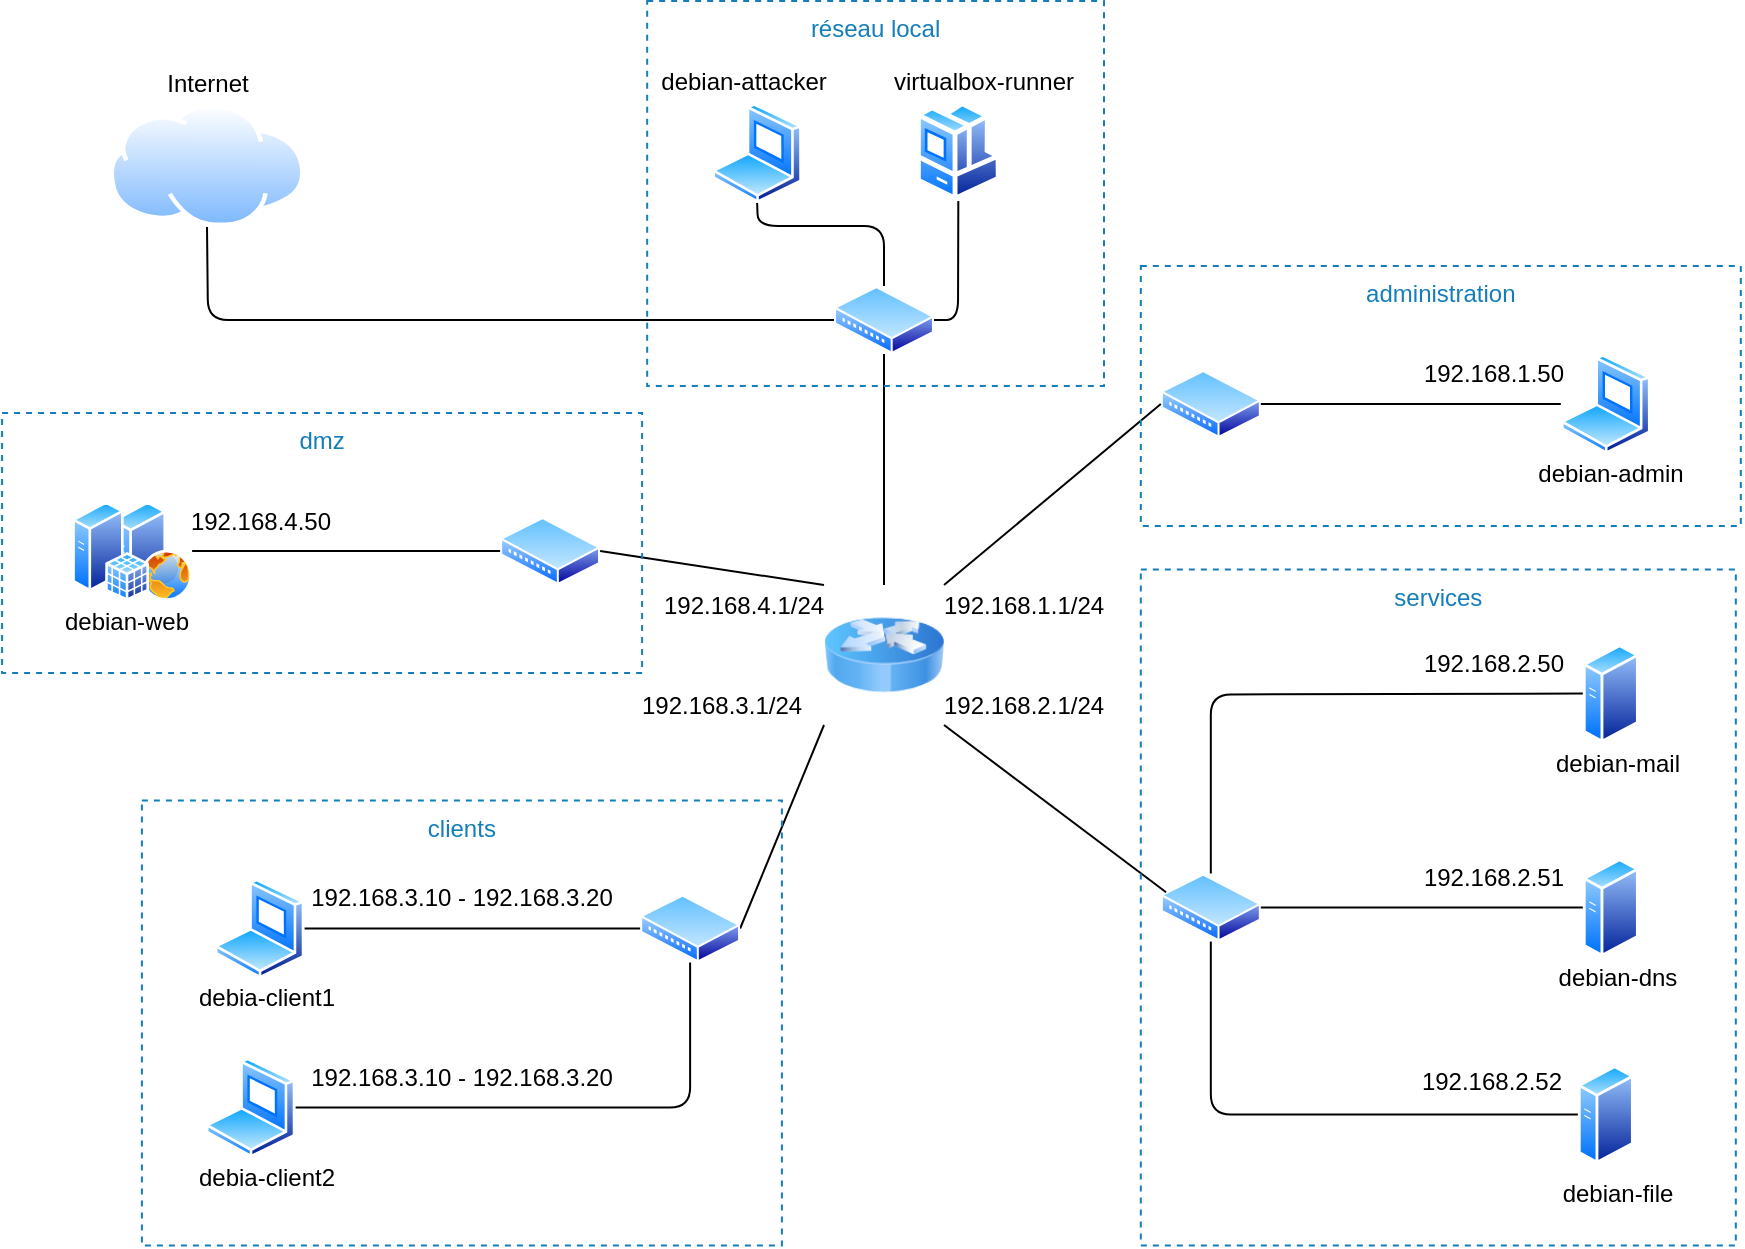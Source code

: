 <mxfile>
    <diagram id="pjIhV44gmVnADWI0d765" name="Page-1">
        <mxGraphModel dx="1204" dy="771" grid="1" gridSize="10" guides="1" tooltips="1" connect="1" arrows="1" fold="1" page="1" pageScale="1" pageWidth="827" pageHeight="1169" math="0" shadow="0">
            <root>
                <mxCell id="0"/>
                <mxCell id="1" parent="0"/>
                <mxCell id="2" value="" style="aspect=fixed;perimeter=ellipsePerimeter;html=1;align=center;shadow=0;dashed=0;spacingTop=3;image;image=img/lib/active_directory/laptop_client.svg;" parent="1" vertex="1">
                    <mxGeometry x="798.41" y="184" width="45" height="50" as="geometry"/>
                </mxCell>
                <mxCell id="3" value="" style="aspect=fixed;perimeter=ellipsePerimeter;html=1;align=center;shadow=0;dashed=0;spacingTop=3;image;image=img/lib/active_directory/web_server.svg;" parent="1" vertex="1">
                    <mxGeometry x="74.06" y="257.5" width="40" height="50" as="geometry"/>
                </mxCell>
                <mxCell id="4" value="" style="aspect=fixed;perimeter=ellipsePerimeter;html=1;align=center;shadow=0;dashed=0;spacingTop=3;image;image=img/lib/active_directory/generic_server.svg;" parent="1" vertex="1">
                    <mxGeometry x="809.41" y="435.75" width="28.0" height="50" as="geometry"/>
                </mxCell>
                <mxCell id="5" value="" style="image;html=1;image=img/lib/clip_art/networking/Router_Icon_128x128.png" parent="1" vertex="1">
                    <mxGeometry x="430" y="299.5" width="60" height="70" as="geometry"/>
                </mxCell>
                <mxCell id="6" value="" style="aspect=fixed;perimeter=ellipsePerimeter;html=1;align=center;shadow=0;dashed=0;spacingTop=3;image;image=img/lib/active_directory/wiring_hub.svg;" parent="1" vertex="1">
                    <mxGeometry x="598.41" y="192" width="50" height="34" as="geometry"/>
                </mxCell>
                <mxCell id="7" value="" style="aspect=fixed;perimeter=ellipsePerimeter;html=1;align=center;shadow=0;dashed=0;spacingTop=3;image;image=img/lib/active_directory/wiring_hub.svg;" parent="1" vertex="1">
                    <mxGeometry x="268.06" y="265.5" width="50" height="34" as="geometry"/>
                </mxCell>
                <mxCell id="8" value="" style="endArrow=none;html=1;entryX=0;entryY=0;entryDx=0;entryDy=0;exitX=1;exitY=0.5;exitDx=0;exitDy=0;" parent="1" source="7" target="5" edge="1">
                    <mxGeometry width="50" height="50" relative="1" as="geometry">
                        <mxPoint x="430" y="439.5" as="sourcePoint"/>
                        <mxPoint x="480" y="389.5" as="targetPoint"/>
                    </mxGeometry>
                </mxCell>
                <mxCell id="10" value="" style="endArrow=none;html=1;exitX=1;exitY=0;exitDx=0;exitDy=0;entryX=0;entryY=0.5;entryDx=0;entryDy=0;" parent="1" source="5" target="6" edge="1">
                    <mxGeometry width="50" height="50" relative="1" as="geometry">
                        <mxPoint x="470" y="233.5" as="sourcePoint"/>
                        <mxPoint x="470" y="309.5" as="targetPoint"/>
                    </mxGeometry>
                </mxCell>
                <mxCell id="11" value="" style="aspect=fixed;perimeter=ellipsePerimeter;html=1;align=center;shadow=0;dashed=0;spacingTop=3;image;image=img/lib/active_directory/sql_server.svg;" parent="1" vertex="1">
                    <mxGeometry x="54.06" y="257.5" width="38.5" height="50" as="geometry"/>
                </mxCell>
                <mxCell id="12" value="" style="endArrow=none;html=1;entryX=0;entryY=1;entryDx=0;entryDy=0;exitX=1;exitY=0.5;exitDx=0;exitDy=0;" parent="1" source="16" target="5" edge="1">
                    <mxGeometry width="50" height="50" relative="1" as="geometry">
                        <mxPoint x="489.06" y="497.25" as="sourcePoint"/>
                        <mxPoint x="499.06" y="427.25" as="targetPoint"/>
                    </mxGeometry>
                </mxCell>
                <mxCell id="13" value="" style="endArrow=none;html=1;entryX=0;entryY=0.5;entryDx=0;entryDy=0;exitX=1;exitY=0.5;exitDx=0;exitDy=0;" parent="1" source="6" target="2" edge="1">
                    <mxGeometry width="50" height="50" relative="1" as="geometry">
                        <mxPoint x="438.41" y="390" as="sourcePoint"/>
                        <mxPoint x="488.41" y="340" as="targetPoint"/>
                    </mxGeometry>
                </mxCell>
                <mxCell id="14" value="debian-admin" style="text;html=1;strokeColor=none;fillColor=none;align=center;verticalAlign=middle;whiteSpace=wrap;rounded=0;" parent="1" vertex="1">
                    <mxGeometry x="785.91" y="234" width="75" height="20" as="geometry"/>
                </mxCell>
                <mxCell id="15" value="" style="aspect=fixed;perimeter=ellipsePerimeter;html=1;align=center;shadow=0;dashed=0;spacingTop=3;image;image=img/lib/active_directory/wiring_hub.svg;" parent="1" vertex="1">
                    <mxGeometry x="598.41" y="443.75" width="50" height="34" as="geometry"/>
                </mxCell>
                <mxCell id="16" value="" style="aspect=fixed;perimeter=ellipsePerimeter;html=1;align=center;shadow=0;dashed=0;spacingTop=3;image;image=img/lib/active_directory/wiring_hub.svg;" parent="1" vertex="1">
                    <mxGeometry x="338.06" y="454.25" width="50" height="34" as="geometry"/>
                </mxCell>
                <mxCell id="17" value="" style="endArrow=none;html=1;entryX=0;entryY=0.25;entryDx=0;entryDy=0;exitX=1;exitY=1;exitDx=0;exitDy=0;" parent="1" source="5" target="15" edge="1">
                    <mxGeometry width="50" height="50" relative="1" as="geometry">
                        <mxPoint x="329" y="456.5" as="sourcePoint"/>
                        <mxPoint x="440" y="379.5" as="targetPoint"/>
                    </mxGeometry>
                </mxCell>
                <mxCell id="18" value="administration" style="fillColor=none;strokeColor=#147EBA;dashed=1;verticalAlign=top;fontStyle=0;fontColor=#147EBA;" parent="1" vertex="1">
                    <mxGeometry x="588.41" y="140" width="300" height="130" as="geometry"/>
                </mxCell>
                <mxCell id="19" value="192.168.1.1/24" style="text;html=1;strokeColor=none;fillColor=none;align=center;verticalAlign=middle;whiteSpace=wrap;rounded=0;" parent="1" vertex="1">
                    <mxGeometry x="490" y="299.5" width="80" height="20" as="geometry"/>
                </mxCell>
                <mxCell id="20" value="192.168.2.1/24" style="text;html=1;strokeColor=none;fillColor=none;align=center;verticalAlign=middle;whiteSpace=wrap;rounded=0;" parent="1" vertex="1">
                    <mxGeometry x="490" y="349.5" width="80" height="20" as="geometry"/>
                </mxCell>
                <mxCell id="21" value="192.168.4.1/24" style="text;html=1;strokeColor=none;fillColor=none;align=center;verticalAlign=middle;whiteSpace=wrap;rounded=0;" parent="1" vertex="1">
                    <mxGeometry x="350" y="299.5" width="80" height="20" as="geometry"/>
                </mxCell>
                <mxCell id="22" value="192.168.3.1/24" style="text;html=1;strokeColor=none;fillColor=none;align=center;verticalAlign=middle;whiteSpace=wrap;rounded=0;" parent="1" vertex="1">
                    <mxGeometry x="339.06" y="349.5" width="80" height="20" as="geometry"/>
                </mxCell>
                <mxCell id="24" value="debian-mail" style="text;html=1;strokeColor=none;fillColor=none;align=center;verticalAlign=middle;whiteSpace=wrap;rounded=0;" parent="1" vertex="1">
                    <mxGeometry x="788.41" y="378.75" width="77.5" height="20" as="geometry"/>
                </mxCell>
                <mxCell id="25" value="debian-dns" style="text;html=1;strokeColor=none;fillColor=none;align=center;verticalAlign=middle;whiteSpace=wrap;rounded=0;" parent="1" vertex="1">
                    <mxGeometry x="788.41" y="485.75" width="77.5" height="20" as="geometry"/>
                </mxCell>
                <mxCell id="28" value="192.168.1.50" style="text;html=1;strokeColor=none;fillColor=none;align=center;verticalAlign=middle;whiteSpace=wrap;rounded=0;" parent="1" vertex="1">
                    <mxGeometry x="724.66" y="184" width="80" height="20" as="geometry"/>
                </mxCell>
                <mxCell id="29" value="192.168.2.50" style="text;html=1;strokeColor=none;fillColor=none;align=center;verticalAlign=middle;whiteSpace=wrap;rounded=0;" parent="1" vertex="1">
                    <mxGeometry x="724.66" y="328.75" width="80" height="20" as="geometry"/>
                </mxCell>
                <mxCell id="30" value="192.168.2.51" style="text;html=1;strokeColor=none;fillColor=none;align=center;verticalAlign=middle;whiteSpace=wrap;rounded=0;" parent="1" vertex="1">
                    <mxGeometry x="724.66" y="435.75" width="80" height="20" as="geometry"/>
                </mxCell>
                <mxCell id="31" value="dmz" style="fillColor=none;strokeColor=#147EBA;dashed=1;verticalAlign=top;fontStyle=0;fontColor=#147EBA;" parent="1" vertex="1">
                    <mxGeometry x="19.06" y="213.5" width="320" height="130" as="geometry"/>
                </mxCell>
                <mxCell id="32" value="debian-web" style="text;html=1;strokeColor=none;fillColor=none;align=center;verticalAlign=middle;whiteSpace=wrap;rounded=0;" parent="1" vertex="1">
                    <mxGeometry x="49.06" y="307.5" width="65" height="20" as="geometry"/>
                </mxCell>
                <mxCell id="33" value="192.168.4.50" style="text;html=1;strokeColor=none;fillColor=none;align=center;verticalAlign=middle;whiteSpace=wrap;rounded=0;" parent="1" vertex="1">
                    <mxGeometry x="106.56" y="257.5" width="82.5" height="20" as="geometry"/>
                </mxCell>
                <mxCell id="34" value="" style="aspect=fixed;perimeter=ellipsePerimeter;html=1;align=center;shadow=0;dashed=0;spacingTop=3;image;image=img/lib/active_directory/laptop_client.svg;" parent="1" vertex="1">
                    <mxGeometry x="125.31" y="446.25" width="45" height="50" as="geometry"/>
                </mxCell>
                <mxCell id="35" value="" style="aspect=fixed;perimeter=ellipsePerimeter;html=1;align=center;shadow=0;dashed=0;spacingTop=3;image;image=img/lib/active_directory/generic_server.svg;" parent="1" vertex="1">
                    <mxGeometry x="809.41" y="328.75" width="28.0" height="50" as="geometry"/>
                </mxCell>
                <mxCell id="36" value="debia-client1" style="text;html=1;strokeColor=none;fillColor=none;align=center;verticalAlign=middle;whiteSpace=wrap;rounded=0;" parent="1" vertex="1">
                    <mxGeometry x="110.31" y="496.25" width="82.5" height="20" as="geometry"/>
                </mxCell>
                <mxCell id="37" value="" style="aspect=fixed;perimeter=ellipsePerimeter;html=1;align=center;shadow=0;dashed=0;spacingTop=3;image;image=img/lib/active_directory/laptop_client.svg;" parent="1" vertex="1">
                    <mxGeometry x="374.06" y="58.5" width="45" height="50" as="geometry"/>
                </mxCell>
                <mxCell id="38" value="debian-attacker" style="text;html=1;strokeColor=none;fillColor=none;align=center;verticalAlign=middle;whiteSpace=wrap;rounded=0;" parent="1" vertex="1">
                    <mxGeometry x="340.0" y="37.5" width="100" height="20" as="geometry"/>
                </mxCell>
                <mxCell id="39" value="192.168.3.10 - 192.168.3.20" style="text;html=1;strokeColor=none;fillColor=none;align=center;verticalAlign=middle;whiteSpace=wrap;rounded=0;" parent="1" vertex="1">
                    <mxGeometry x="159.06" y="446.25" width="180" height="20" as="geometry"/>
                </mxCell>
                <mxCell id="40" value="" style="endArrow=none;html=1;entryX=0;entryY=0.5;entryDx=0;entryDy=0;exitX=1;exitY=0.5;exitDx=0;exitDy=0;" parent="1" source="3" target="7" edge="1">
                    <mxGeometry width="50" height="50" relative="1" as="geometry">
                        <mxPoint x="419.06" y="323.5" as="sourcePoint"/>
                        <mxPoint x="469.06" y="273.5" as="targetPoint"/>
                    </mxGeometry>
                </mxCell>
                <mxCell id="41" value="" style="endArrow=none;html=1;exitX=0;exitY=0.5;exitDx=0;exitDy=0;entryX=1;entryY=0.5;entryDx=0;entryDy=0;" parent="1" source="16" target="34" edge="1">
                    <mxGeometry width="50" height="50" relative="1" as="geometry">
                        <mxPoint x="489.06" y="424.25" as="sourcePoint"/>
                        <mxPoint x="539.06" y="374.25" as="targetPoint"/>
                    </mxGeometry>
                </mxCell>
                <mxCell id="42" value="clients" style="fillColor=none;strokeColor=#147EBA;dashed=1;verticalAlign=top;fontStyle=0;fontColor=#147EBA;" parent="1" vertex="1">
                    <mxGeometry x="88.94" y="407.25" width="320" height="222.5" as="geometry"/>
                </mxCell>
                <mxCell id="44" value="" style="aspect=fixed;perimeter=ellipsePerimeter;html=1;align=center;shadow=0;dashed=0;spacingTop=3;image;image=img/lib/active_directory/internet_cloud.svg;" parent="1" vertex="1">
                    <mxGeometry x="72.69" y="59" width="97.62" height="61.5" as="geometry"/>
                </mxCell>
                <mxCell id="45" value="Internet" style="text;html=1;strokeColor=none;fillColor=none;align=center;verticalAlign=middle;whiteSpace=wrap;rounded=0;" parent="1" vertex="1">
                    <mxGeometry x="101.5" y="38.5" width="40" height="20" as="geometry"/>
                </mxCell>
                <mxCell id="46" value="" style="aspect=fixed;perimeter=ellipsePerimeter;html=1;align=center;shadow=0;dashed=0;spacingTop=3;image;image=img/lib/active_directory/generic_server.svg;" parent="1" vertex="1">
                    <mxGeometry x="806.91" y="539.25" width="28.0" height="50" as="geometry"/>
                </mxCell>
                <mxCell id="47" value="debian-file" style="text;html=1;strokeColor=none;fillColor=none;align=center;verticalAlign=middle;whiteSpace=wrap;rounded=0;" parent="1" vertex="1">
                    <mxGeometry x="787.16" y="594.25" width="80" height="20" as="geometry"/>
                </mxCell>
                <mxCell id="49" value="192.168.2.52" style="text;html=1;strokeColor=none;fillColor=none;align=center;verticalAlign=middle;whiteSpace=wrap;rounded=0;" parent="1" vertex="1">
                    <mxGeometry x="724.41" y="537.75" width="80" height="20" as="geometry"/>
                </mxCell>
                <mxCell id="51" value="" style="endArrow=none;html=1;exitX=0.5;exitY=0;exitDx=0;exitDy=0;entryX=0;entryY=0.5;entryDx=0;entryDy=0;" parent="1" source="15" target="35" edge="1">
                    <mxGeometry width="50" height="50" relative="1" as="geometry">
                        <mxPoint x="448.41" y="458.25" as="sourcePoint"/>
                        <mxPoint x="498.41" y="408.25" as="targetPoint"/>
                        <Array as="points">
                            <mxPoint x="623.41" y="354.25"/>
                        </Array>
                    </mxGeometry>
                </mxCell>
                <mxCell id="53" value="" style="endArrow=none;html=1;exitX=0.5;exitY=1;exitDx=0;exitDy=0;entryX=0;entryY=0.5;entryDx=0;entryDy=0;" parent="1" source="15" target="46" edge="1">
                    <mxGeometry width="50" height="50" relative="1" as="geometry">
                        <mxPoint x="658.41" y="472.75" as="sourcePoint"/>
                        <mxPoint x="819.41" y="472.75" as="targetPoint"/>
                        <Array as="points">
                            <mxPoint x="623.41" y="564.25"/>
                        </Array>
                    </mxGeometry>
                </mxCell>
                <mxCell id="23" value="services" style="fillColor=none;strokeColor=#147EBA;dashed=1;verticalAlign=top;fontStyle=0;fontColor=#147EBA;" parent="1" vertex="1">
                    <mxGeometry x="588.41" y="291.75" width="297.5" height="338" as="geometry"/>
                </mxCell>
                <mxCell id="55" value="" style="endArrow=none;html=1;exitX=1;exitY=0.5;exitDx=0;exitDy=0;entryX=0;entryY=0.5;entryDx=0;entryDy=0;" parent="1" source="15" target="4" edge="1">
                    <mxGeometry width="50" height="50" relative="1" as="geometry">
                        <mxPoint x="698.41" y="458.25" as="sourcePoint"/>
                        <mxPoint x="748.41" y="408.25" as="targetPoint"/>
                    </mxGeometry>
                </mxCell>
                <mxCell id="57" value="" style="aspect=fixed;perimeter=ellipsePerimeter;html=1;align=center;shadow=0;dashed=0;spacingTop=3;image;image=img/lib/active_directory/laptop_client.svg;" parent="1" vertex="1">
                    <mxGeometry x="120.81" y="535.75" width="45" height="50" as="geometry"/>
                </mxCell>
                <mxCell id="58" value="debia-client2" style="text;html=1;strokeColor=none;fillColor=none;align=center;verticalAlign=middle;whiteSpace=wrap;rounded=0;" parent="1" vertex="1">
                    <mxGeometry x="110.19" y="585.75" width="82.5" height="20" as="geometry"/>
                </mxCell>
                <mxCell id="59" value="192.168.3.10 - 192.168.3.20" style="text;html=1;strokeColor=none;fillColor=none;align=center;verticalAlign=middle;whiteSpace=wrap;rounded=0;" parent="1" vertex="1">
                    <mxGeometry x="158.94" y="535.75" width="180" height="20" as="geometry"/>
                </mxCell>
                <mxCell id="60" value="" style="endArrow=none;html=1;entryX=1;entryY=0.5;entryDx=0;entryDy=0;exitX=0.5;exitY=1;exitDx=0;exitDy=0;" parent="1" source="16" target="57" edge="1">
                    <mxGeometry width="50" height="50" relative="1" as="geometry">
                        <mxPoint x="349.06" y="557.75" as="sourcePoint"/>
                        <mxPoint x="538.94" y="463.75" as="targetPoint"/>
                        <Array as="points">
                            <mxPoint x="363.06" y="560.75"/>
                        </Array>
                    </mxGeometry>
                </mxCell>
                <mxCell id="61" value="" style="aspect=fixed;perimeter=ellipsePerimeter;html=1;align=center;shadow=0;dashed=0;spacingTop=3;image;image=img/lib/active_directory/wiring_hub.svg;" vertex="1" parent="1">
                    <mxGeometry x="435.0" y="150" width="50" height="34" as="geometry"/>
                </mxCell>
                <mxCell id="63" value="" style="endArrow=none;html=1;exitX=0.5;exitY=1;exitDx=0;exitDy=0;entryX=0.5;entryY=0;entryDx=0;entryDy=0;" edge="1" parent="1" source="61" target="5">
                    <mxGeometry width="50" height="50" relative="1" as="geometry">
                        <mxPoint x="590" y="420" as="sourcePoint"/>
                        <mxPoint x="640" y="370" as="targetPoint"/>
                    </mxGeometry>
                </mxCell>
                <mxCell id="64" value="" style="endArrow=none;html=1;entryX=0.5;entryY=0;entryDx=0;entryDy=0;exitX=0.5;exitY=1;exitDx=0;exitDy=0;" edge="1" parent="1" source="37" target="61">
                    <mxGeometry width="50" height="50" relative="1" as="geometry">
                        <mxPoint x="520" y="387.5" as="sourcePoint"/>
                        <mxPoint x="570" y="337.5" as="targetPoint"/>
                        <Array as="points">
                            <mxPoint x="397" y="120"/>
                            <mxPoint x="460" y="120"/>
                        </Array>
                    </mxGeometry>
                </mxCell>
                <mxCell id="65" value="" style="aspect=fixed;perimeter=ellipsePerimeter;html=1;align=center;shadow=0;dashed=0;spacingTop=3;image;image=img/lib/active_directory/workstation_client.svg;" vertex="1" parent="1">
                    <mxGeometry x="475.91" y="57.5" width="42.5" height="50" as="geometry"/>
                </mxCell>
                <mxCell id="66" value="" style="endArrow=none;html=1;entryX=1;entryY=0.5;entryDx=0;entryDy=0;exitX=0.5;exitY=1;exitDx=0;exitDy=0;" edge="1" parent="1" source="65" target="61">
                    <mxGeometry width="50" height="50" relative="1" as="geometry">
                        <mxPoint x="398.21" y="97.5" as="sourcePoint"/>
                        <mxPoint x="399.71" y="173" as="targetPoint"/>
                        <Array as="points">
                            <mxPoint x="497" y="167"/>
                        </Array>
                    </mxGeometry>
                </mxCell>
                <mxCell id="67" value="virtualbox-runner" style="text;html=1;strokeColor=none;fillColor=none;align=center;verticalAlign=middle;whiteSpace=wrap;rounded=0;" vertex="1" parent="1">
                    <mxGeometry x="460" y="37.5" width="100" height="20" as="geometry"/>
                </mxCell>
                <mxCell id="68" value="" style="endArrow=none;html=1;entryX=0;entryY=0.5;entryDx=0;entryDy=0;exitX=0.5;exitY=1;exitDx=0;exitDy=0;" edge="1" parent="1" source="44" target="61">
                    <mxGeometry width="50" height="50" relative="1" as="geometry">
                        <mxPoint x="468.21" y="130" as="sourcePoint"/>
                        <mxPoint x="469.71" y="205.5" as="targetPoint"/>
                        <Array as="points">
                            <mxPoint x="122" y="167"/>
                            <mxPoint x="310" y="167"/>
                        </Array>
                    </mxGeometry>
                </mxCell>
                <mxCell id="69" value="réseau local" style="fillColor=none;strokeColor=#147EBA;dashed=1;verticalAlign=top;fontStyle=0;fontColor=#147EBA;" vertex="1" parent="1">
                    <mxGeometry x="341.59" y="7.5" width="228.41" height="192.5" as="geometry"/>
                </mxCell>
            </root>
        </mxGraphModel>
    </diagram>
</mxfile>